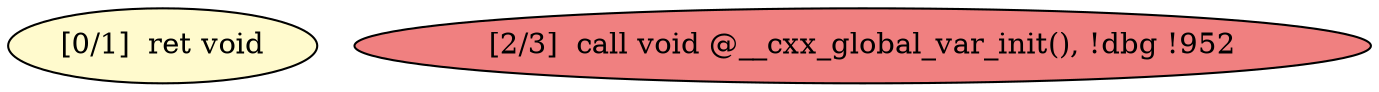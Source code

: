 
digraph G {


node921 [fillcolor=lemonchiffon,label="[0/1]  ret void",shape=ellipse,style=filled ]
node920 [fillcolor=lightcoral,label="[2/3]  call void @__cxx_global_var_init(), !dbg !952",shape=ellipse,style=filled ]



}
